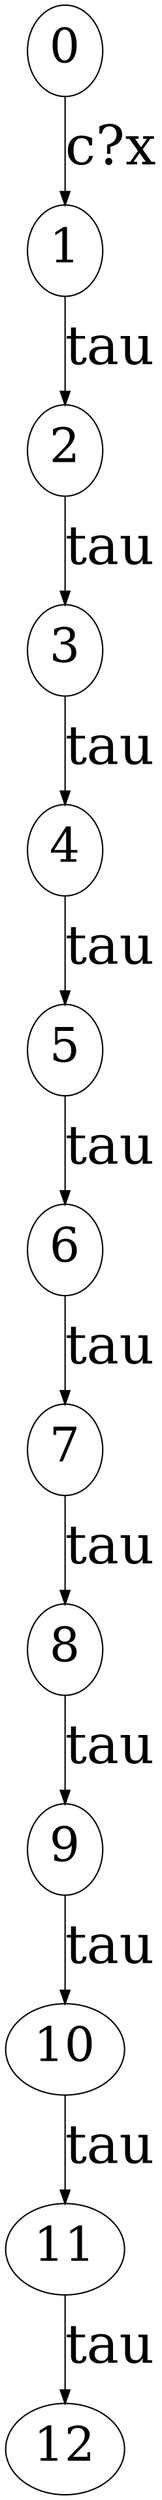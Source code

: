 // The qLTS Spec
digraph {
	node [fontsize=35]
	edge [fontsize=40]
	0 -> 1 [label="c?x"]
	1 -> 2 [label=tau]
	2 -> 3 [label=tau]
	3 -> 4 [label=tau]
	4 -> 5 [label=tau]
	5 -> 6 [label=tau]
	6 -> 7 [label=tau]
	7 -> 8 [label=tau]
	8 -> 9 [label=tau]
	9 -> 10 [label=tau]
	10 -> 11 [label=tau]
	11 -> 12 [label=tau]
}
